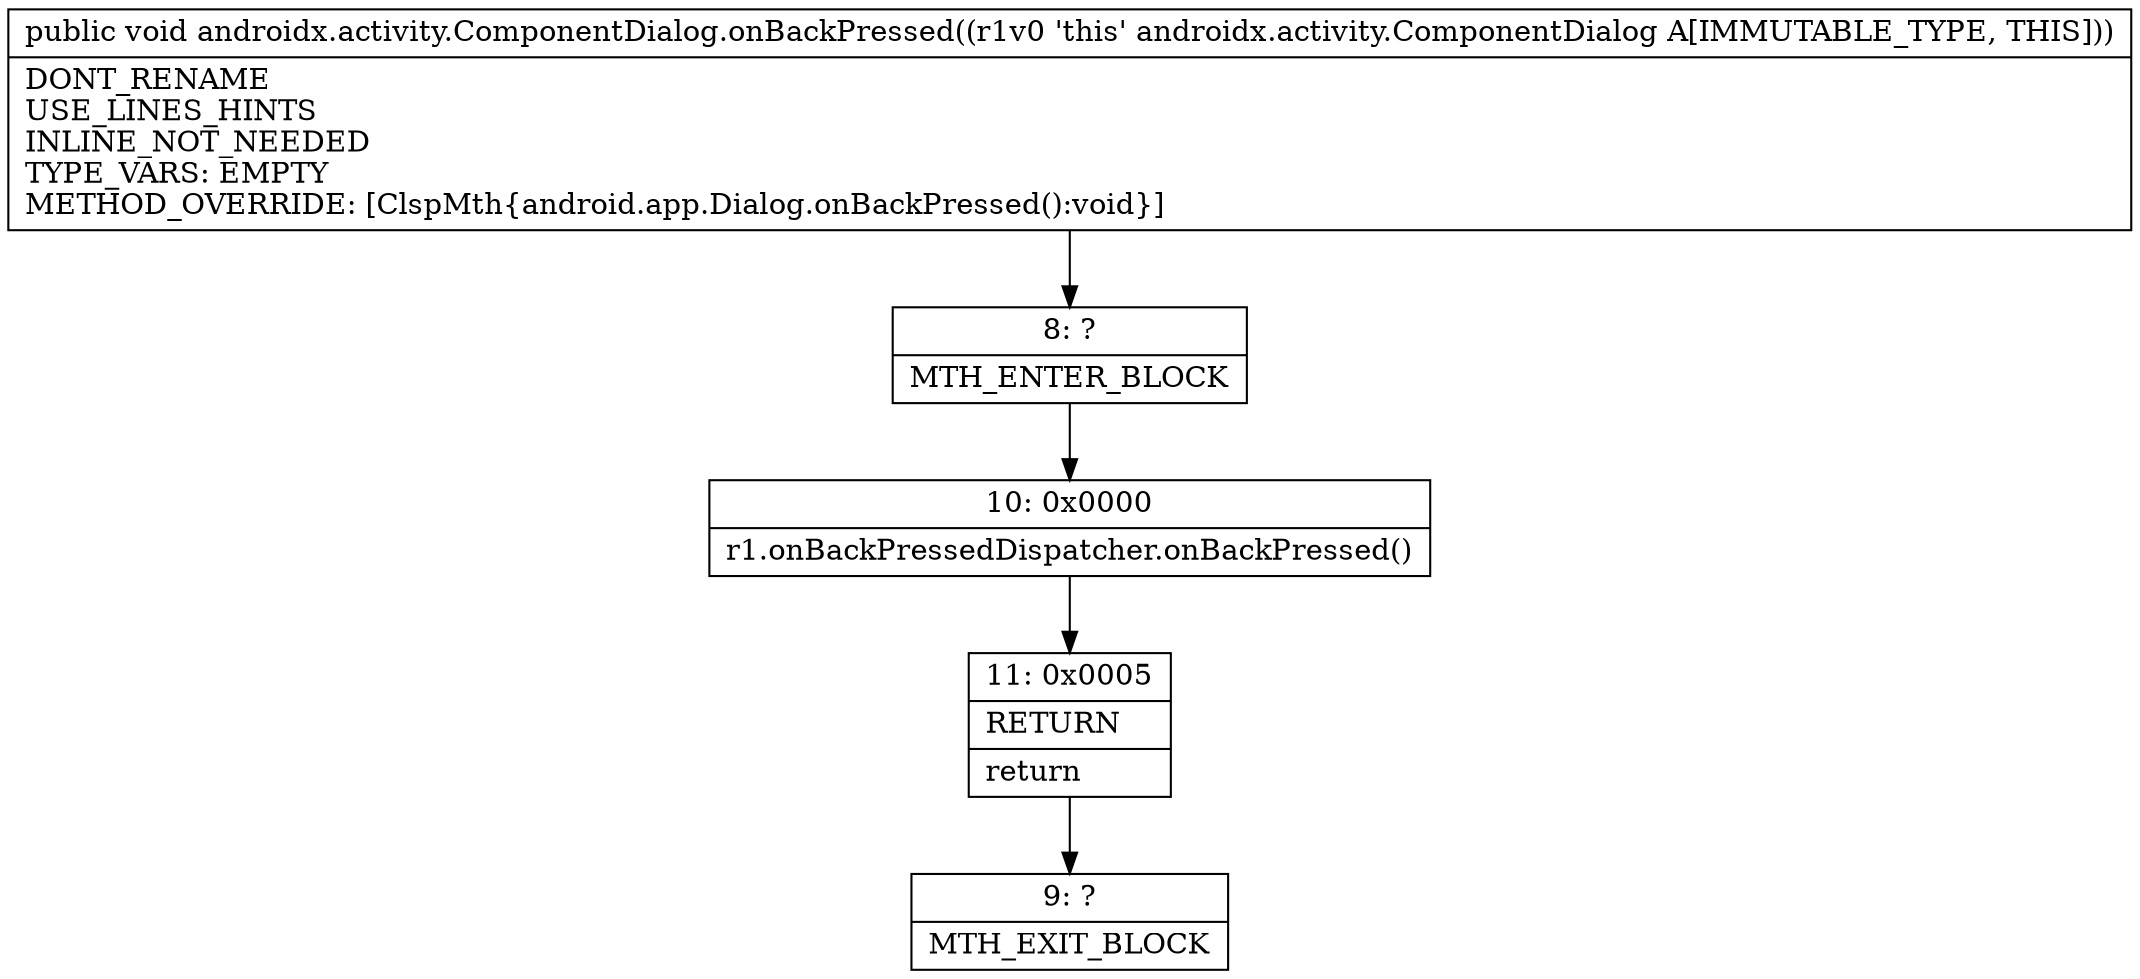 digraph "CFG forandroidx.activity.ComponentDialog.onBackPressed()V" {
Node_8 [shape=record,label="{8\:\ ?|MTH_ENTER_BLOCK\l}"];
Node_10 [shape=record,label="{10\:\ 0x0000|r1.onBackPressedDispatcher.onBackPressed()\l}"];
Node_11 [shape=record,label="{11\:\ 0x0005|RETURN\l|return\l}"];
Node_9 [shape=record,label="{9\:\ ?|MTH_EXIT_BLOCK\l}"];
MethodNode[shape=record,label="{public void androidx.activity.ComponentDialog.onBackPressed((r1v0 'this' androidx.activity.ComponentDialog A[IMMUTABLE_TYPE, THIS]))  | DONT_RENAME\lUSE_LINES_HINTS\lINLINE_NOT_NEEDED\lTYPE_VARS: EMPTY\lMETHOD_OVERRIDE: [ClspMth\{android.app.Dialog.onBackPressed():void\}]\l}"];
MethodNode -> Node_8;Node_8 -> Node_10;
Node_10 -> Node_11;
Node_11 -> Node_9;
}

